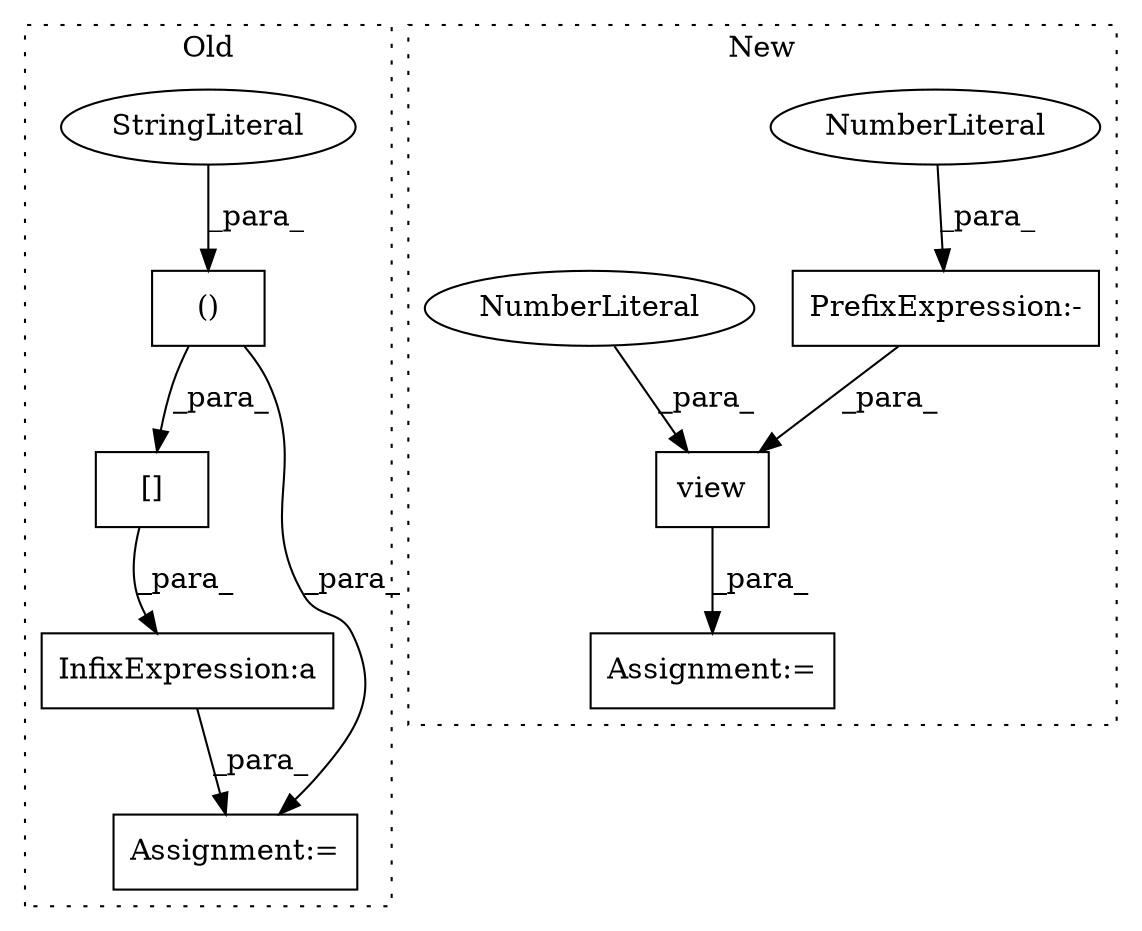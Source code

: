 digraph G {
subgraph cluster0 {
1 [label="()" a="106" s="894" l="33" shape="box"];
7 [label="[]" a="2" s="873,927" l="21,2" shape="box"];
8 [label="StringLiteral" a="45" s="911" l="16" shape="ellipse"];
9 [label="InfixExpression:a" a="27" s="870" l="3" shape="box"];
10 [label="Assignment:=" a="7" s="862" l="1" shape="box"];
label = "Old";
style="dotted";
}
subgraph cluster1 {
2 [label="view" a="32" s="1136,1145" l="5,1" shape="box"];
3 [label="Assignment:=" a="7" s="1248" l="1" shape="box"];
4 [label="PrefixExpression:-" a="38" s="1141" l="1" shape="box"];
5 [label="NumberLiteral" a="34" s="1142" l="1" shape="ellipse"];
6 [label="NumberLiteral" a="34" s="1144" l="1" shape="ellipse"];
label = "New";
style="dotted";
}
1 -> 7 [label="_para_"];
1 -> 10 [label="_para_"];
2 -> 3 [label="_para_"];
4 -> 2 [label="_para_"];
5 -> 4 [label="_para_"];
6 -> 2 [label="_para_"];
7 -> 9 [label="_para_"];
8 -> 1 [label="_para_"];
9 -> 10 [label="_para_"];
}